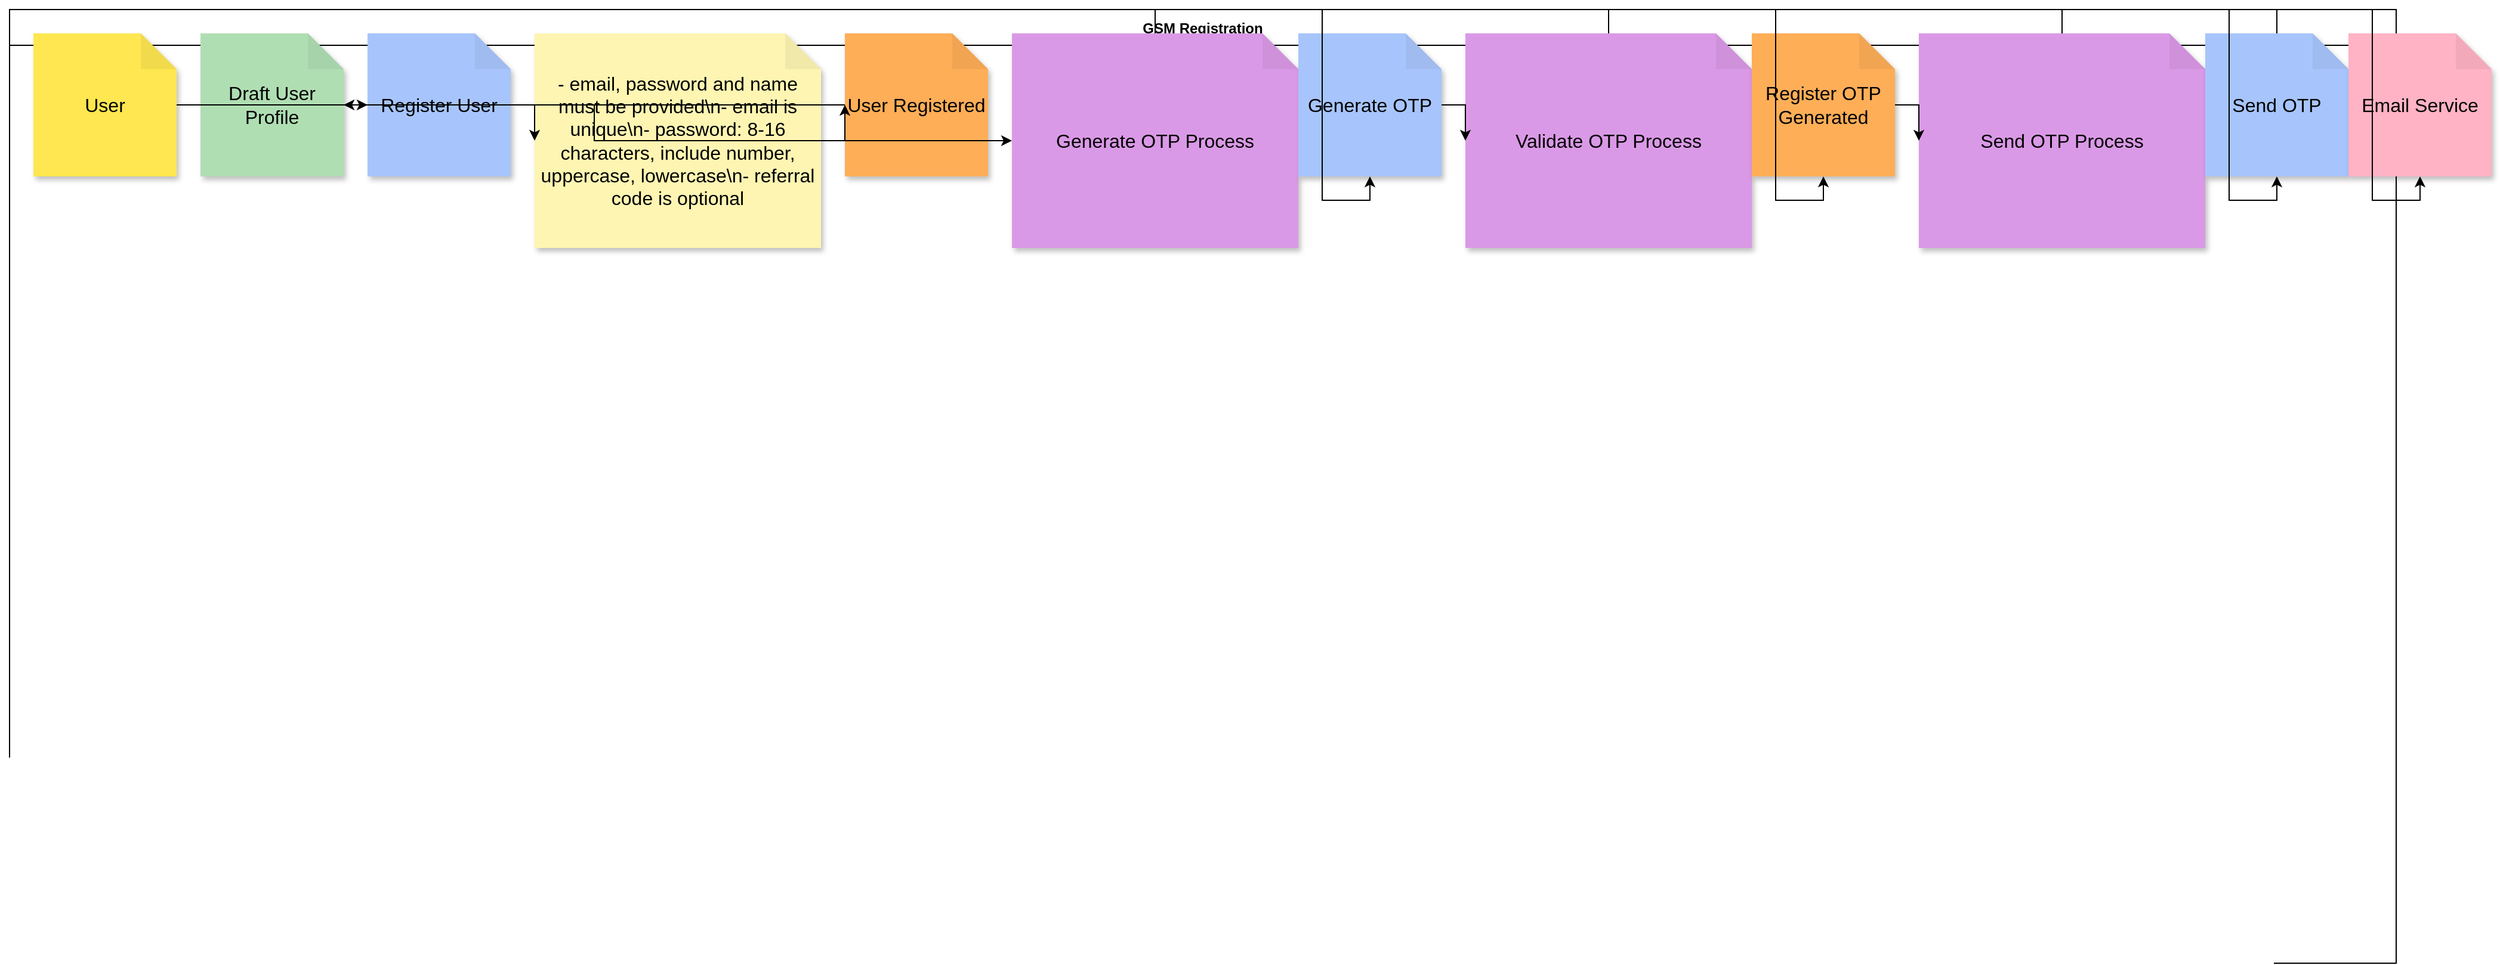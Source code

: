 <mxGraphModel>
  <root>
    <mxCell id="0" />
    <mxCell id="1" parent="0" />
    <mxCell id="2" value="GSM Registration" style="swimlane;startSize=30;horizontal=1;" vertex="1" parent="1">
      <mxGeometry x="0" y="0" width="2000" height="800" as="geometry" />
    </mxCell>
    <mxCell id="3" value="User" style="shape=note;whiteSpace=wrap;html=1;backgroundOutline=1;darkOpacity=0.05;fillColor=#fee750;strokeColor=none;fontSize=16;fontStyle=0;rotation=0;shadow=1;" vertex="1" parent="2">
      <mxGeometry x="20" y="20" width="120" height="120" as="geometry" />
    </mxCell>
    <mxCell id="4" value="Draft User Profile" style="shape=note;whiteSpace=wrap;html=1;backgroundOutline=1;darkOpacity=0.05;fillColor=#b0deb3;strokeColor=none;fontSize=16;fontStyle=0;rotation=0;shadow=1;" vertex="1" parent="2">
      <mxGeometry x="160" y="20" width="120" height="120" as="geometry" />
    </mxCell>
    <mxCell id="5" value="Register User" style="shape=note;whiteSpace=wrap;html=1;backgroundOutline=1;darkOpacity=0.05;fillColor=#a7c5fc;strokeColor=none;fontSize=16;fontStyle=0;rotation=0;shadow=1;" vertex="1" parent="2">
      <mxGeometry x="300" y="20" width="120" height="120" as="geometry" />
    </mxCell>
    <mxCell id="6" value="- email, password and name must be provided\n- email is unique\n- password: 8-16 characters, include number, uppercase, lowercase\n- referral code is optional" style="shape=note;whiteSpace=wrap;html=1;backgroundOutline=1;darkOpacity=0.05;fillColor=#fef5b2;strokeColor=none;fontSize=16;fontStyle=0;rotation=0;shadow=1;" vertex="1" parent="2">
      <mxGeometry x="440" y="20" width="240" height="180" as="geometry" />
    </mxCell>
    <mxCell id="7" value="User Registered" style="shape=note;whiteSpace=wrap;html=1;backgroundOutline=1;darkOpacity=0.05;fillColor=#feae57;strokeColor=none;fontSize=16;fontStyle=0;rotation=0;shadow=1;" vertex="1" parent="2">
      <mxGeometry x="700" y="20" width="120" height="120" as="geometry" />
    </mxCell>
    <mxCell id="8" value="Generate OTP Process" style="shape=note;whiteSpace=wrap;html=1;backgroundOutline=1;darkOpacity=0.05;fillColor=#da99e6;strokeColor=none;fontSize=16;fontStyle=0;rotation=0;shadow=1;" vertex="1" parent="2">
      <mxGeometry x="840" y="20" width="240" height="180" as="geometry" />
    </mxCell>
    <mxCell id="9" value="Generate OTP" style="shape=note;whiteSpace=wrap;html=1;backgroundOutline=1;darkOpacity=0.05;fillColor=#a7c5fc;strokeColor=none;fontSize=16;fontStyle=0;rotation=0;shadow=1;" vertex="1" parent="2">
      <mxGeometry x="1080" y="20" width="120" height="120" as="geometry" />
    </mxCell>
    <mxCell id="10" value="Validate OTP Process" style="shape=note;whiteSpace=wrap;html=1;backgroundOutline=1;darkOpacity=0.05;fillColor=#da99e6;strokeColor=none;fontSize=16;fontStyle=0;rotation=0;shadow=1;" vertex="1" parent="2">
      <mxGeometry x="1220" y="20" width="240" height="180" as="geometry" />
    </mxCell>
    <mxCell id="11" value="Register OTP Generated" style="shape=note;whiteSpace=wrap;html=1;backgroundOutline=1;darkOpacity=0.05;fillColor=#feae57;strokeColor=none;fontSize=16;fontStyle=0;rotation=0;shadow=1;" vertex="1" parent="2">
      <mxGeometry x="1460" y="20" width="120" height="120" as="geometry" />
    </mxCell>
    <mxCell id="12" value="Send OTP Process" style="shape=note;whiteSpace=wrap;html=1;backgroundOutline=1;darkOpacity=0.05;fillColor=#da99e6;strokeColor=none;fontSize=16;fontStyle=0;rotation=0;shadow=1;" vertex="1" parent="2">
      <mxGeometry x="1600" y="20" width="240" height="180" as="geometry" />
    </mxCell>
    <mxCell id="13" value="Send OTP" style="shape=note;whiteSpace=wrap;html=1;backgroundOutline=1;darkOpacity=0.05;fillColor=#a7c5fc;strokeColor=none;fontSize=16;fontStyle=0;rotation=0;shadow=1;" vertex="1" parent="2">
      <mxGeometry x="1840" y="20" width="120" height="120" as="geometry" />
    </mxCell>
    <mxCell id="14" value="Email Service" style="shape=note;whiteSpace=wrap;html=1;backgroundOutline=1;darkOpacity=0.05;fillColor=#ffb3c5;strokeColor=none;fontSize=16;fontStyle=0;rotation=0;shadow=1;" vertex="1" parent="2">
      <mxGeometry x="1960" y="20" width="120" height="120" as="geometry" />
    </mxCell>
    <mxCell id="15" style="edgeStyle=orthogonalEdgeStyle;rounded=0;orthogonalLoop=1;jettySize=auto;html=1;" edge="1" parent="2" source="3" target="5">
      <mxGeometry relative="1" as="geometry" />
    </mxCell>
    <mxCell id="16" style="edgeStyle=orthogonalEdgeStyle;rounded=0;orthogonalLoop=1;jettySize=auto;html=1;" edge="1" parent="2" source="5" target="6">
      <mxGeometry relative="1" as="geometry" />
    </mxCell>
    <mxCell id="17" style="edgeStyle=orthogonalEdgeStyle;rounded=0;orthogonalLoop=1;jettySize=auto;html=1;" edge="1" parent="2" source="6" target="7">
      <mxGeometry relative="1" as="geometry" />
    </mxCell>
    <mxCell id="18" style="edgeStyle=orthogonalEdgeStyle;rounded=0;orthogonalLoop=1;jettySize=auto;html=1;" edge="1" parent="2" source="7" target="4">
      <mxGeometry relative="1" as="geometry" />
    </mxCell>
    <mxCell id="19" style="edgeStyle=orthogonalEdgeStyle;rounded=0;orthogonalLoop=1;jettySize=auto;html=1;" edge="1" parent="2" source="4" target="3" />
    <mxCell id="20" style="edgeStyle=orthogonalEdgeStyle;rounded=0;orthogonalLoop=1;jettySize=auto;html=1;" edge="1" parent="2" source="3" target="8">
      <mxGeometry relative="1" as="geometry" />
    </mxCell>
    <mxCell id="21" style="edgeStyle=orthogonalEdgeStyle;rounded=0;orthogonalLoop=1;jettySize=auto;html=1;" edge="1" parent="2" source="8" target="9">
      <mxGeometry relative="1" as="geometry" />
    </mxCell>
    <mxCell id="22" style="edgeStyle=orthogonalEdgeStyle;rounded=0;orthogonalLoop=1;jettySize=auto;html=1;" edge="1" parent="2" source="9" target="10">
      <mxGeometry relative="1" as="geometry" />
    </mxCell>
    <mxCell id="23" style="edgeStyle=orthogonalEdgeStyle;rounded=0;orthogonalLoop=1;jettySize=auto;html=1;" edge="1" parent="2" source="10" target="11">
      <mxGeometry relative="1" as="geometry" />
    </mxCell>
    <mxCell id="24" style="edgeStyle=orthogonalEdgeStyle;rounded=0;orthogonalLoop=1;jettySize=auto;html=1;" edge="1" parent="2" source="11" target="12">
      <mxGeometry relative="1" as="geometry" />
    </mxCell>
    <mxCell id="25" style="edgeStyle=orthogonalEdgeStyle;rounded=0;orthogonalLoop=1;jettySize=auto;html=1;" edge="1" parent="2" source="12" target="13">
      <mxGeometry relative="1" as="geometry" />
    </mxCell>
    <mxCell id="26" style="edgeStyle=orthogonalEdgeStyle;rounded=0;orthogonalLoop=1;jettySize=auto;html=1;" edge="1" parent="2" source="13" target="14">
      <mxGeometry relative="1" as="geometry" />
    </mxCell>
  </root>
</mxGraphModel>